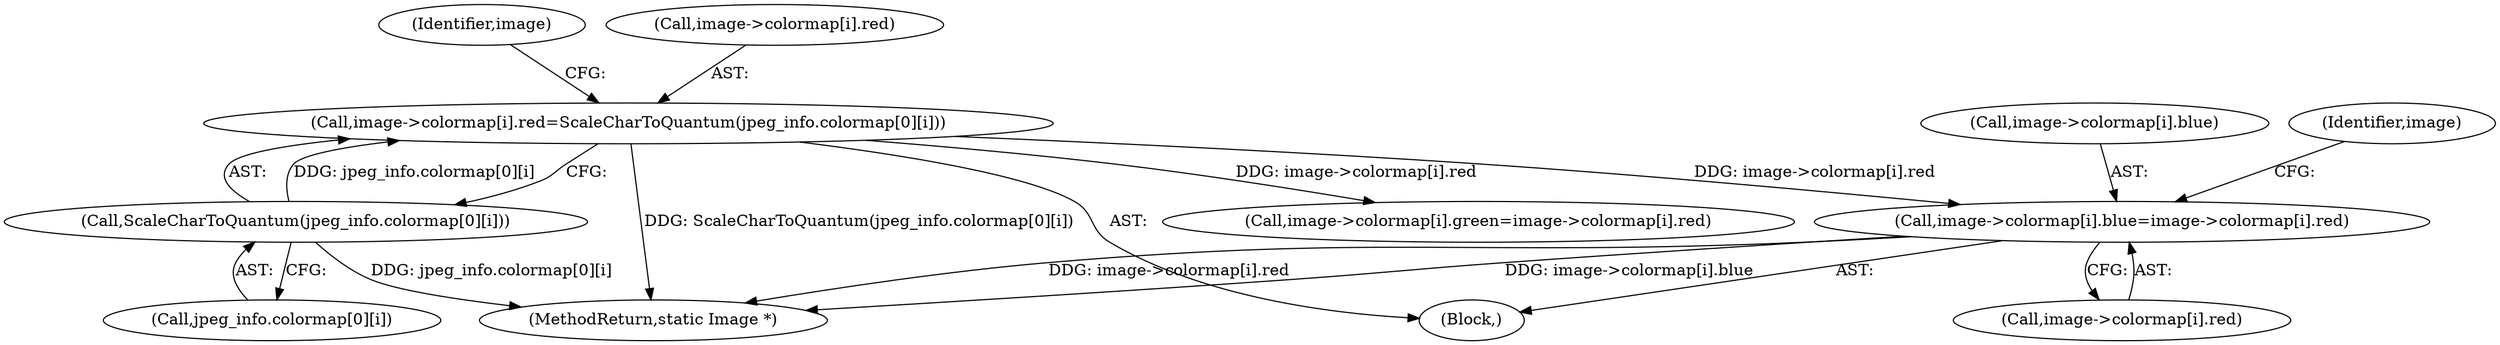 digraph "0_ImageMagick_f6e9d0d9955e85bdd7540b251cd50d598dacc5e6_29@array" {
"1001223" [label="(Call,image->colormap[i].blue=image->colormap[i].red)"];
"1001192" [label="(Call,image->colormap[i].red=ScaleCharToQuantum(jpeg_info.colormap[0][i]))"];
"1001200" [label="(Call,ScaleCharToQuantum(jpeg_info.colormap[0][i]))"];
"1001224" [label="(Call,image->colormap[i].blue)"];
"1001223" [label="(Call,image->colormap[i].blue=image->colormap[i].red)"];
"1001807" [label="(MethodReturn,static Image *)"];
"1001212" [label="(Identifier,image)"];
"1001191" [label="(Block,)"];
"1001200" [label="(Call,ScaleCharToQuantum(jpeg_info.colormap[0][i]))"];
"1001201" [label="(Call,jpeg_info.colormap[0][i])"];
"1001193" [label="(Call,image->colormap[i].red)"];
"1001242" [label="(Identifier,image)"];
"1001231" [label="(Call,image->colormap[i].red)"];
"1001208" [label="(Call,image->colormap[i].green=image->colormap[i].red)"];
"1001192" [label="(Call,image->colormap[i].red=ScaleCharToQuantum(jpeg_info.colormap[0][i]))"];
"1001223" -> "1001191"  [label="AST: "];
"1001223" -> "1001231"  [label="CFG: "];
"1001224" -> "1001223"  [label="AST: "];
"1001231" -> "1001223"  [label="AST: "];
"1001242" -> "1001223"  [label="CFG: "];
"1001223" -> "1001807"  [label="DDG: image->colormap[i].red"];
"1001223" -> "1001807"  [label="DDG: image->colormap[i].blue"];
"1001192" -> "1001223"  [label="DDG: image->colormap[i].red"];
"1001192" -> "1001191"  [label="AST: "];
"1001192" -> "1001200"  [label="CFG: "];
"1001193" -> "1001192"  [label="AST: "];
"1001200" -> "1001192"  [label="AST: "];
"1001212" -> "1001192"  [label="CFG: "];
"1001192" -> "1001807"  [label="DDG: ScaleCharToQuantum(jpeg_info.colormap[0][i])"];
"1001200" -> "1001192"  [label="DDG: jpeg_info.colormap[0][i]"];
"1001192" -> "1001208"  [label="DDG: image->colormap[i].red"];
"1001200" -> "1001201"  [label="CFG: "];
"1001201" -> "1001200"  [label="AST: "];
"1001200" -> "1001807"  [label="DDG: jpeg_info.colormap[0][i]"];
}
